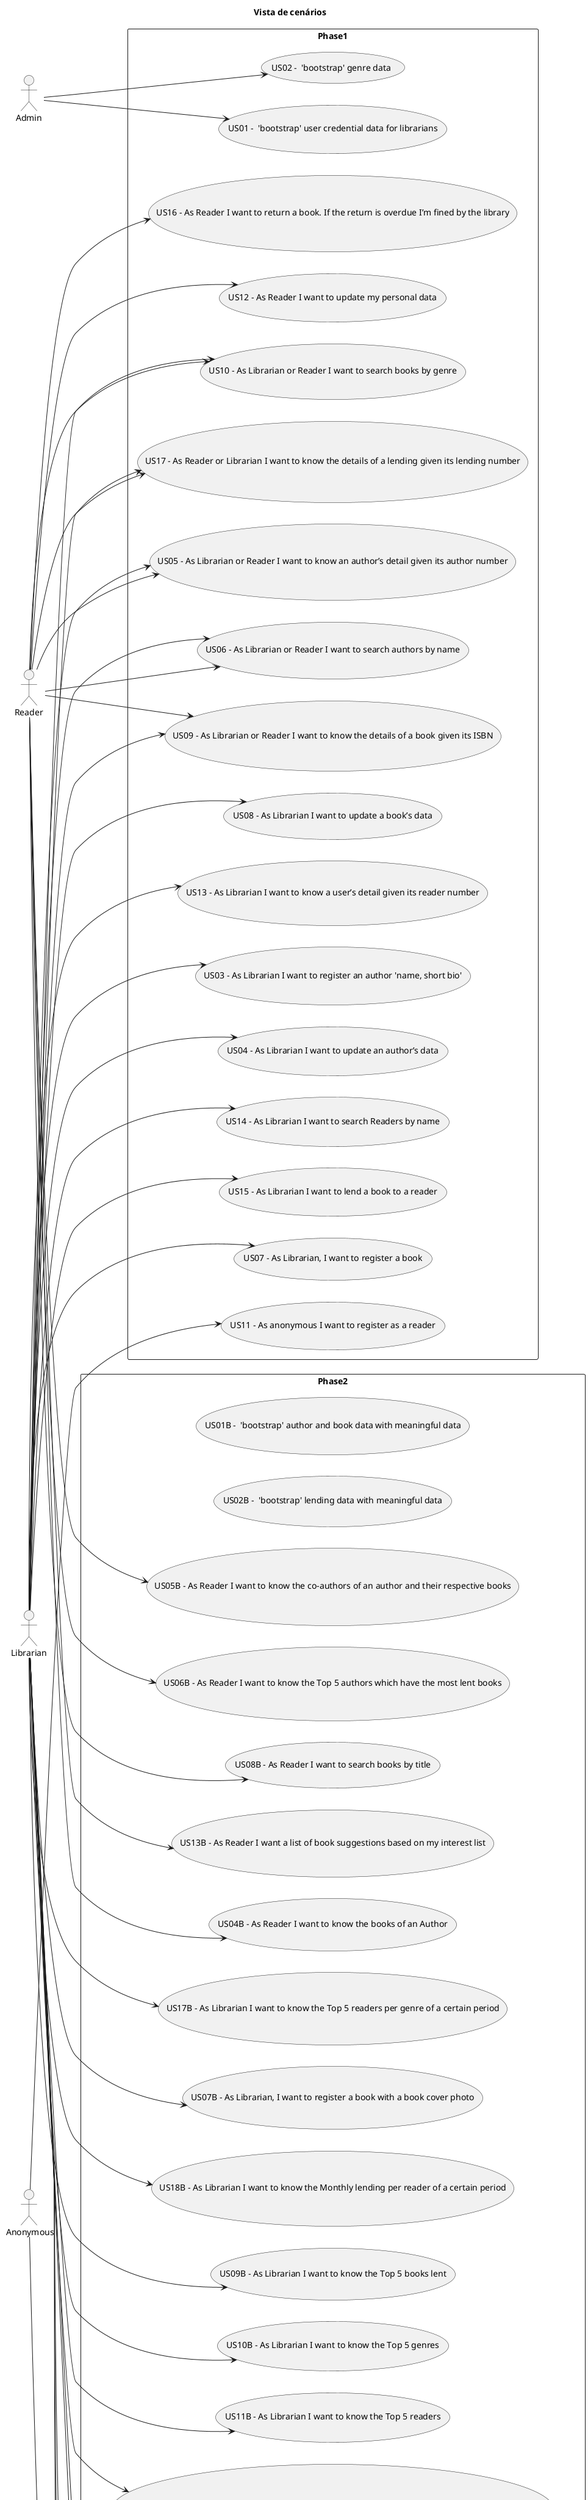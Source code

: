 @startuml
'https://plantuml.com/use-case-diagram

title Vista de cenários

left to right direction

actor : Anonymous: as Anon
actor : Librarian : as Librarian
actor : Reader : as Reader
actor : Admin : as Admin

rectangle Phase1 {
  (US01 -  'bootstrap' user credential data for librarians) as (US01)
  (US02 -  'bootstrap' genre data) as (US02)

  (US03 - As Librarian I want to register an author 'name, short bio') as (US03)
  (US04 - As Librarian I want to update an author’s data) as (US04)
  (US05 - As Librarian or Reader I want to know an author’s detail given its author number) as (US05)
  (US06 - As Librarian or Reader I want to search authors by name) as (US06)

  (US07 - As Librarian, I want to register a book) as (US07)
  (US08 - As Librarian I want to update a book’s data) as (US08)
  (US09 - As Librarian or Reader I want to know the details of a book given its ISBN) as (US09)
  (US10 - As Librarian or Reader I want to search books by genre) as (US10)

  (US11 - As anonymous I want to register as a reader) as (US11)
  (US12 - As Reader I want to update my personal data) as (US12)
  (US13 - As Librarian I want to know a user’s detail given its reader number) as (US13)
  (US14 - As Librarian I want to search Readers by name) as (US14)

  (US15 - As Librarian I want to lend a book to a reader) as (US15)
  (US16 - As Reader I want to return a book. If the return is overdue I’m fined by the library) as (US16)
  (US17 - As Reader or Librarian I want to know the details of a lending given its lending number) as (US17)
}

rectangle Phase2 {
  (US01B -  'bootstrap' author and book data with meaningful data) as (US01B)
  (US02B -  'bootstrap' lending data with meaningful data) as (US02B)

  (US03B - As Librarian I want to register an author with an optional photo) as (US03B)
  (US04B - As Reader I want to know the books of an Author) as (US04B)
  (US05B - As Reader I want to know the co-authors of an author and their respective books) as (US05B)
  (US06B - As Reader I want to know the Top 5 authors which have the most lent books) as (US06B)

  (US07B - As Librarian, I want to register a book with a book cover photo) as (US07B)
  (US08B - As Reader I want to search books by title) as (US08B)
  (US09B - As Librarian I want to know the Top 5 books lent) as (US09B)
  (US10B - As Librarian I want to know the Top 5 genres) as (US10B)

  (US11B - As Librarian I want to know the Top 5 readers) as (US11B)
  (US12B - As anonymous I want to register as a reader with an optional photo and list of interests) as (US12B)
  (US13B - As Reader I want a list of book suggestions based on my interest list) as (US13B)

  (US23 - As Librarian I want to list overdue lending sorted by their tardiness) as (US23)
  (US14B - As Librarian I want to know the average number of lending per genre of a certain month) as (US14B)
  (US15B - As Librarian I want to know the Average lending duration) as (US15B)

  (US16B - As Librarian I want to know the number of lendings per month for the last 12 months, broken down by genre) as (US16B)
  (US17B - As Librarian I want to know the Top 5 readers per genre of a certain period) as (US17B)
  (US18B - As Librarian I want to know the Monthly lending per reader of a certain period) as (US18B)
  (US19B - As Librarian I want to know the Average lending duration Per genre per month for a certain period) as (US19B)
}

Anon --> US11
Anon --> US12B

Librarian --> US03
Librarian --> US04
Librarian --> US05
Librarian --> US06
Librarian --> US07
Librarian --> US08
Librarian --> US09
Librarian --> US10
Librarian --> US13
Librarian --> US14
Librarian --> US15
Librarian --> US17
Librarian --> US23
Librarian --> US14B
Librarian --> US15B
Librarian --> US16B
Librarian --> US17B
Librarian --> US18B
Librarian --> US19B
Librarian --> US03B
Librarian --> US07B
Librarian --> US09B
Librarian --> US10B
Librarian --> US11B

Reader --> US05
Reader --> US06
Reader --> US09
Reader --> US10
Reader --> US12
Reader --> US16
Reader --> US17
Reader --> US04B
Reader --> US05B
Reader --> US06B
Reader --> US08B
Reader --> US13B

Admin --> US01
Admin --> US02

@enduml
